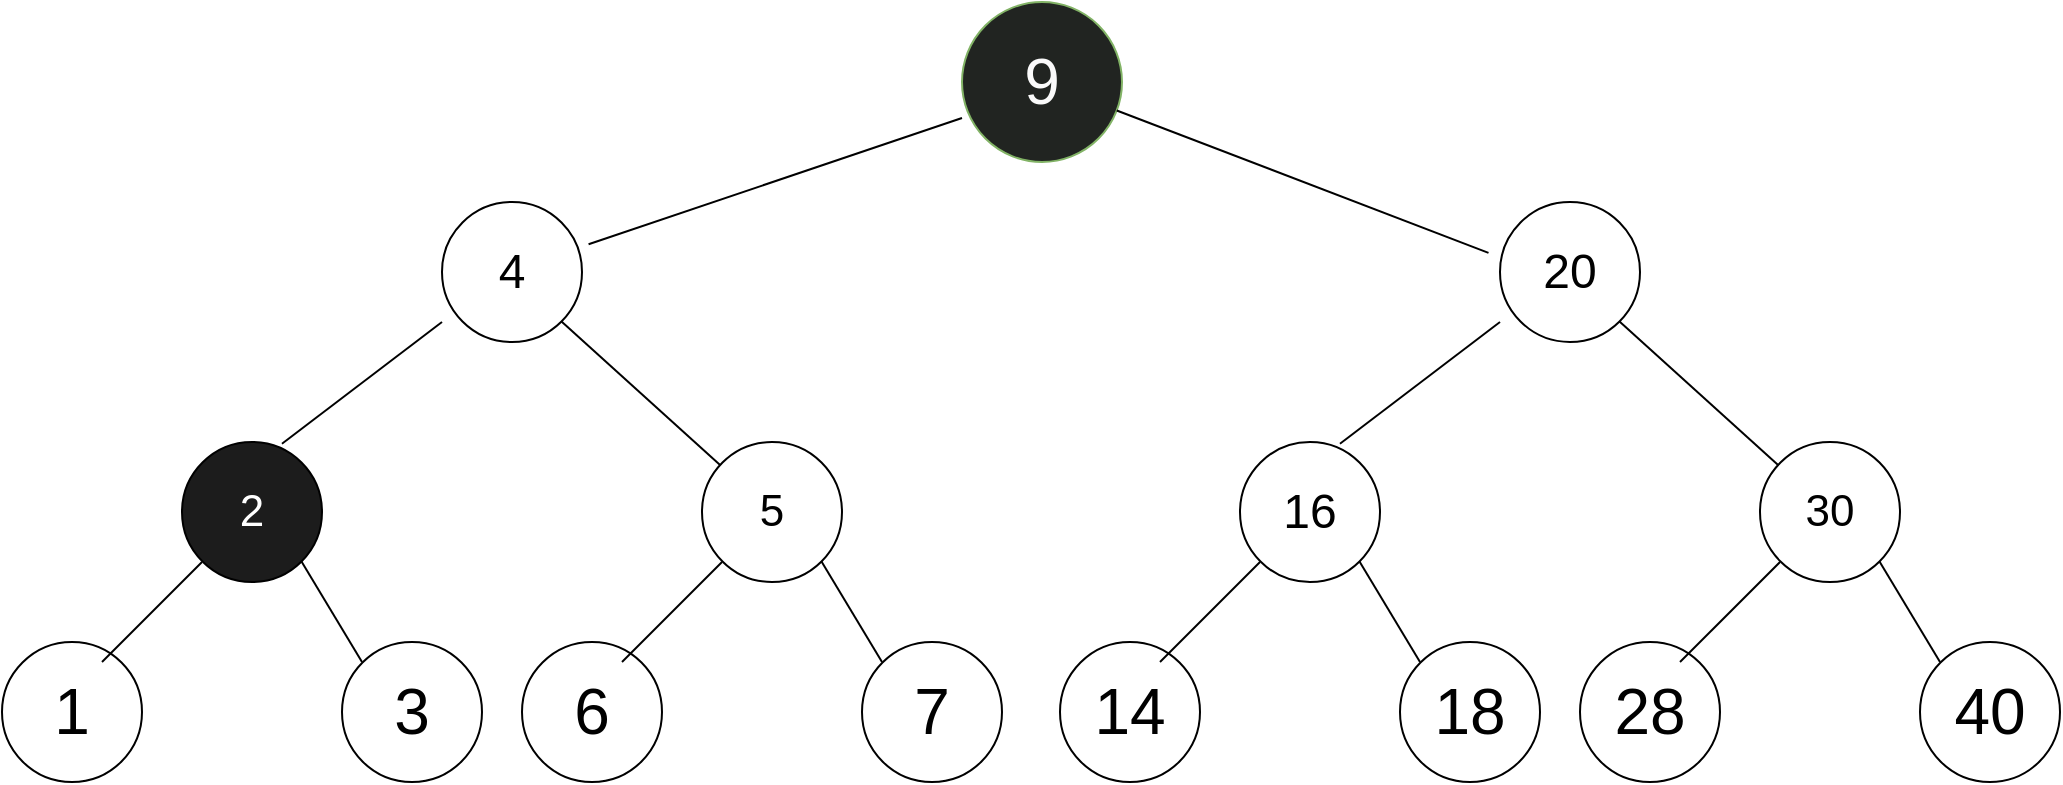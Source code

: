 <mxfile version="15.2.7" type="device"><diagram id="_BJd0L4uZYK5L3qZvDV1" name="第 1 页"><mxGraphModel dx="1271" dy="960" grid="1" gridSize="10" guides="1" tooltips="1" connect="1" arrows="1" fold="1" page="1" pageScale="1" pageWidth="1169" pageHeight="1654" math="0" shadow="0"><root><mxCell id="0"/><mxCell id="1" parent="0"/><mxCell id="3EWEckEmdWlcpTMQvnOY-1" value="&lt;font style=&quot;font-size: 24px&quot;&gt;4&lt;/font&gt;" style="ellipse;whiteSpace=wrap;html=1;aspect=fixed;fontSize=15;" parent="1" vertex="1"><mxGeometry x="280" y="350" width="70" height="70" as="geometry"/></mxCell><mxCell id="3EWEckEmdWlcpTMQvnOY-7" value="" style="endArrow=none;html=1;exitX=0.714;exitY=0.012;exitDx=0;exitDy=0;exitPerimeter=0;" parent="1" source="3EWEckEmdWlcpTMQvnOY-9" edge="1"><mxGeometry width="50" height="50" relative="1" as="geometry"><mxPoint x="210" y="460" as="sourcePoint"/><mxPoint x="280" y="410" as="targetPoint"/></mxGeometry></mxCell><mxCell id="3EWEckEmdWlcpTMQvnOY-8" value="" style="endArrow=none;html=1;entryX=1;entryY=1;entryDx=0;entryDy=0;" parent="1" source="3EWEckEmdWlcpTMQvnOY-14" target="3EWEckEmdWlcpTMQvnOY-1" edge="1"><mxGeometry width="50" height="50" relative="1" as="geometry"><mxPoint x="370" y="460" as="sourcePoint"/><mxPoint x="300" y="410" as="targetPoint"/></mxGeometry></mxCell><mxCell id="3EWEckEmdWlcpTMQvnOY-9" value="&lt;font style=&quot;font-size: 22px&quot;&gt;2&lt;/font&gt;" style="ellipse;whiteSpace=wrap;html=1;aspect=fixed;fontColor=#FFFFFF;fillColor=#1C1C1C;" parent="1" vertex="1"><mxGeometry x="150" y="470" width="70" height="70" as="geometry"/></mxCell><mxCell id="3EWEckEmdWlcpTMQvnOY-10" value="&lt;font style=&quot;font-size: 32px&quot;&gt;1&lt;/font&gt;" style="ellipse;whiteSpace=wrap;html=1;aspect=fixed;" parent="1" vertex="1"><mxGeometry x="60" y="570" width="70" height="70" as="geometry"/></mxCell><mxCell id="3EWEckEmdWlcpTMQvnOY-11" value="&lt;font style=&quot;font-size: 32px&quot;&gt;3&lt;/font&gt;" style="ellipse;whiteSpace=wrap;html=1;aspect=fixed;" parent="1" vertex="1"><mxGeometry x="230" y="570" width="70" height="70" as="geometry"/></mxCell><mxCell id="3EWEckEmdWlcpTMQvnOY-12" value="" style="endArrow=none;html=1;" parent="1" edge="1"><mxGeometry width="50" height="50" relative="1" as="geometry"><mxPoint x="110" y="580" as="sourcePoint"/><mxPoint x="160" y="530" as="targetPoint"/></mxGeometry></mxCell><mxCell id="3EWEckEmdWlcpTMQvnOY-13" value="" style="endArrow=none;html=1;entryX=1;entryY=1;entryDx=0;entryDy=0;" parent="1" target="3EWEckEmdWlcpTMQvnOY-9" edge="1"><mxGeometry width="50" height="50" relative="1" as="geometry"><mxPoint x="240" y="580" as="sourcePoint"/><mxPoint x="200" y="530" as="targetPoint"/></mxGeometry></mxCell><mxCell id="3EWEckEmdWlcpTMQvnOY-14" value="&lt;font style=&quot;font-size: 22px&quot;&gt;5&lt;/font&gt;" style="ellipse;whiteSpace=wrap;html=1;aspect=fixed;" parent="1" vertex="1"><mxGeometry x="410" y="470" width="70" height="70" as="geometry"/></mxCell><mxCell id="3EWEckEmdWlcpTMQvnOY-15" value="&lt;font style=&quot;font-size: 32px&quot;&gt;6&lt;/font&gt;" style="ellipse;whiteSpace=wrap;html=1;aspect=fixed;" parent="1" vertex="1"><mxGeometry x="320" y="570" width="70" height="70" as="geometry"/></mxCell><mxCell id="3EWEckEmdWlcpTMQvnOY-16" value="&lt;font style=&quot;font-size: 32px&quot;&gt;7&lt;/font&gt;" style="ellipse;whiteSpace=wrap;html=1;aspect=fixed;" parent="1" vertex="1"><mxGeometry x="490" y="570" width="70" height="70" as="geometry"/></mxCell><mxCell id="3EWEckEmdWlcpTMQvnOY-17" value="" style="endArrow=none;html=1;" parent="1" edge="1"><mxGeometry width="50" height="50" relative="1" as="geometry"><mxPoint x="370" y="580" as="sourcePoint"/><mxPoint x="420" y="530" as="targetPoint"/></mxGeometry></mxCell><mxCell id="3EWEckEmdWlcpTMQvnOY-18" value="" style="endArrow=none;html=1;entryX=1;entryY=1;entryDx=0;entryDy=0;" parent="1" target="3EWEckEmdWlcpTMQvnOY-14" edge="1"><mxGeometry width="50" height="50" relative="1" as="geometry"><mxPoint x="500" y="580" as="sourcePoint"/><mxPoint x="460" y="530" as="targetPoint"/></mxGeometry></mxCell><mxCell id="3EWEckEmdWlcpTMQvnOY-38" value="&lt;font style=&quot;font-size: 24px&quot;&gt;20&lt;/font&gt;" style="ellipse;whiteSpace=wrap;html=1;aspect=fixed;" parent="1" vertex="1"><mxGeometry x="809" y="350" width="70" height="70" as="geometry"/></mxCell><mxCell id="3EWEckEmdWlcpTMQvnOY-39" value="" style="endArrow=none;html=1;exitX=0.714;exitY=0.012;exitDx=0;exitDy=0;exitPerimeter=0;" parent="1" source="3EWEckEmdWlcpTMQvnOY-41" edge="1"><mxGeometry width="50" height="50" relative="1" as="geometry"><mxPoint x="739" y="460" as="sourcePoint"/><mxPoint x="809.0" y="410" as="targetPoint"/></mxGeometry></mxCell><mxCell id="3EWEckEmdWlcpTMQvnOY-40" value="" style="endArrow=none;html=1;entryX=1;entryY=1;entryDx=0;entryDy=0;" parent="1" source="3EWEckEmdWlcpTMQvnOY-46" target="3EWEckEmdWlcpTMQvnOY-38" edge="1"><mxGeometry width="50" height="50" relative="1" as="geometry"><mxPoint x="899" y="460" as="sourcePoint"/><mxPoint x="829" y="410" as="targetPoint"/></mxGeometry></mxCell><mxCell id="3EWEckEmdWlcpTMQvnOY-41" value="&lt;font style=&quot;font-size: 24px&quot;&gt;16&lt;/font&gt;" style="ellipse;whiteSpace=wrap;html=1;aspect=fixed;" parent="1" vertex="1"><mxGeometry x="679" y="470" width="70" height="70" as="geometry"/></mxCell><mxCell id="3EWEckEmdWlcpTMQvnOY-42" value="&lt;font style=&quot;font-size: 32px&quot;&gt;14&lt;/font&gt;" style="ellipse;whiteSpace=wrap;html=1;aspect=fixed;" parent="1" vertex="1"><mxGeometry x="589" y="570" width="70" height="70" as="geometry"/></mxCell><mxCell id="3EWEckEmdWlcpTMQvnOY-43" value="&lt;font style=&quot;font-size: 32px&quot;&gt;18&lt;/font&gt;" style="ellipse;whiteSpace=wrap;html=1;aspect=fixed;" parent="1" vertex="1"><mxGeometry x="759" y="570" width="70" height="70" as="geometry"/></mxCell><mxCell id="3EWEckEmdWlcpTMQvnOY-44" value="" style="endArrow=none;html=1;" parent="1" edge="1"><mxGeometry width="50" height="50" relative="1" as="geometry"><mxPoint x="639.0" y="580" as="sourcePoint"/><mxPoint x="689.0" y="530" as="targetPoint"/></mxGeometry></mxCell><mxCell id="3EWEckEmdWlcpTMQvnOY-45" value="" style="endArrow=none;html=1;entryX=1;entryY=1;entryDx=0;entryDy=0;" parent="1" target="3EWEckEmdWlcpTMQvnOY-41" edge="1"><mxGeometry width="50" height="50" relative="1" as="geometry"><mxPoint x="769.0" y="580" as="sourcePoint"/><mxPoint x="729" y="530" as="targetPoint"/></mxGeometry></mxCell><mxCell id="3EWEckEmdWlcpTMQvnOY-46" value="&lt;font style=&quot;font-size: 22px&quot;&gt;30&lt;/font&gt;" style="ellipse;whiteSpace=wrap;html=1;aspect=fixed;" parent="1" vertex="1"><mxGeometry x="939" y="470" width="70" height="70" as="geometry"/></mxCell><mxCell id="3EWEckEmdWlcpTMQvnOY-47" value="&lt;font style=&quot;font-size: 32px&quot;&gt;28&lt;/font&gt;" style="ellipse;whiteSpace=wrap;html=1;aspect=fixed;" parent="1" vertex="1"><mxGeometry x="849" y="570" width="70" height="70" as="geometry"/></mxCell><mxCell id="3EWEckEmdWlcpTMQvnOY-48" value="&lt;font style=&quot;font-size: 32px&quot;&gt;40&lt;/font&gt;" style="ellipse;whiteSpace=wrap;html=1;aspect=fixed;" parent="1" vertex="1"><mxGeometry x="1019" y="570" width="70" height="70" as="geometry"/></mxCell><mxCell id="3EWEckEmdWlcpTMQvnOY-49" value="" style="endArrow=none;html=1;" parent="1" edge="1"><mxGeometry width="50" height="50" relative="1" as="geometry"><mxPoint x="899.0" y="580" as="sourcePoint"/><mxPoint x="949.0" y="530" as="targetPoint"/></mxGeometry></mxCell><mxCell id="3EWEckEmdWlcpTMQvnOY-50" value="" style="endArrow=none;html=1;entryX=1;entryY=1;entryDx=0;entryDy=0;" parent="1" target="3EWEckEmdWlcpTMQvnOY-46" edge="1"><mxGeometry width="50" height="50" relative="1" as="geometry"><mxPoint x="1029.0" y="580" as="sourcePoint"/><mxPoint x="989" y="530" as="targetPoint"/></mxGeometry></mxCell><mxCell id="3EWEckEmdWlcpTMQvnOY-51" value="&lt;font style=&quot;font-size: 32px&quot;&gt;9&lt;/font&gt;" style="ellipse;whiteSpace=wrap;html=1;aspect=fixed;fillColor=#212421;strokeColor=#82b366;fontColor=#FAFAFA;" parent="1" vertex="1"><mxGeometry x="540" y="250" width="80" height="80" as="geometry"/></mxCell><mxCell id="3EWEckEmdWlcpTMQvnOY-52" value="" style="endArrow=none;html=1;entryX=1.047;entryY=0.302;entryDx=0;entryDy=0;entryPerimeter=0;" parent="1" target="3EWEckEmdWlcpTMQvnOY-1" edge="1"><mxGeometry width="50" height="50" relative="1" as="geometry"><mxPoint x="540" y="308" as="sourcePoint"/><mxPoint x="550" y="490" as="targetPoint"/></mxGeometry></mxCell><mxCell id="3EWEckEmdWlcpTMQvnOY-53" value="" style="endArrow=none;html=1;exitX=-0.082;exitY=0.363;exitDx=0;exitDy=0;exitPerimeter=0;" parent="1" source="3EWEckEmdWlcpTMQvnOY-38" target="3EWEckEmdWlcpTMQvnOY-51" edge="1"><mxGeometry width="50" height="50" relative="1" as="geometry"><mxPoint x="500" y="540" as="sourcePoint"/><mxPoint x="550" y="490" as="targetPoint"/></mxGeometry></mxCell></root></mxGraphModel></diagram></mxfile>